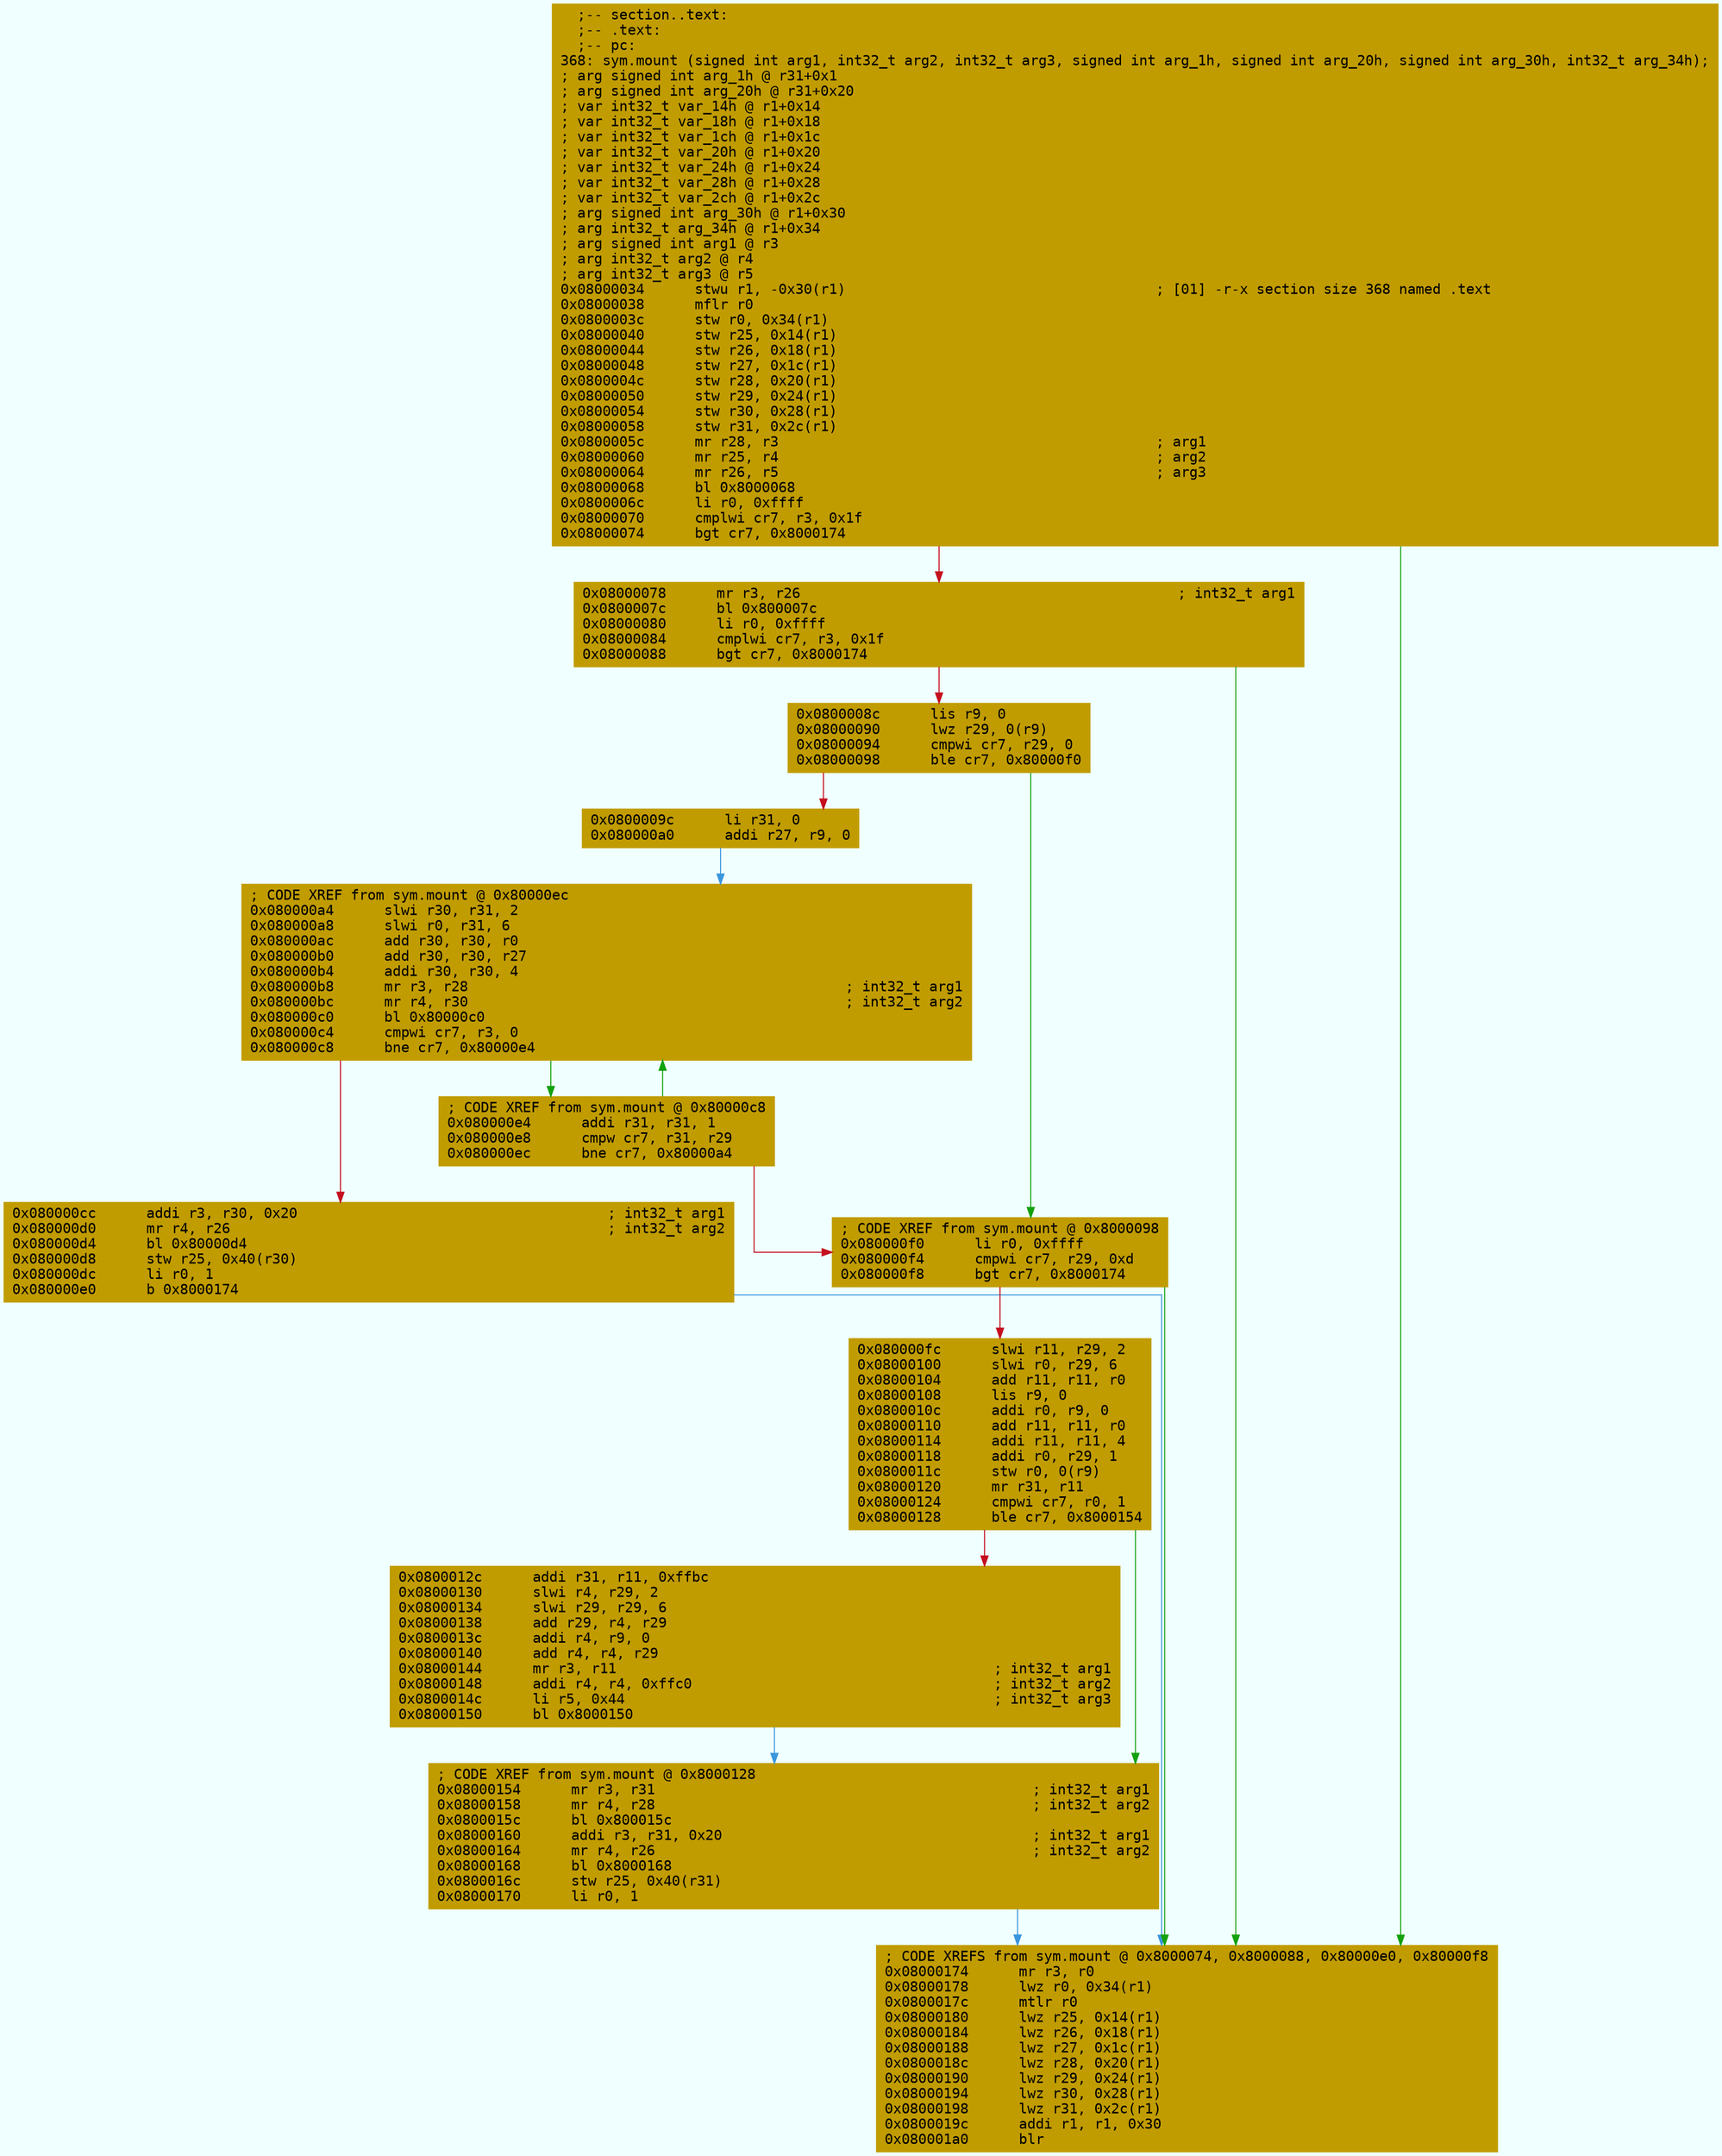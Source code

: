digraph code {
	graph [bgcolor=azure fontsize=8 fontname="Courier" splines="ortho"];
	node [fillcolor=gray style=filled shape=box];
	edge [arrowhead="normal"];
	"0x08000034" [URL="sym.mount/0x08000034", fillcolor="#c19c00",color="#c19c00", fontname="Courier",label="  ;-- section..text:\l  ;-- .text:\l  ;-- pc:\l368: sym.mount (signed int arg1, int32_t arg2, int32_t arg3, signed int arg_1h, signed int arg_20h, signed int arg_30h, int32_t arg_34h);\l; arg signed int arg_1h @ r31+0x1\l; arg signed int arg_20h @ r31+0x20\l; var int32_t var_14h @ r1+0x14\l; var int32_t var_18h @ r1+0x18\l; var int32_t var_1ch @ r1+0x1c\l; var int32_t var_20h @ r1+0x20\l; var int32_t var_24h @ r1+0x24\l; var int32_t var_28h @ r1+0x28\l; var int32_t var_2ch @ r1+0x2c\l; arg signed int arg_30h @ r1+0x30\l; arg int32_t arg_34h @ r1+0x34\l; arg signed int arg1 @ r3\l; arg int32_t arg2 @ r4\l; arg int32_t arg3 @ r5\l0x08000034      stwu r1, -0x30(r1)                                     ; [01] -r-x section size 368 named .text\l0x08000038      mflr r0\l0x0800003c      stw r0, 0x34(r1)\l0x08000040      stw r25, 0x14(r1)\l0x08000044      stw r26, 0x18(r1)\l0x08000048      stw r27, 0x1c(r1)\l0x0800004c      stw r28, 0x20(r1)\l0x08000050      stw r29, 0x24(r1)\l0x08000054      stw r30, 0x28(r1)\l0x08000058      stw r31, 0x2c(r1)\l0x0800005c      mr r28, r3                                             ; arg1\l0x08000060      mr r25, r4                                             ; arg2\l0x08000064      mr r26, r5                                             ; arg3\l0x08000068      bl 0x8000068\l0x0800006c      li r0, 0xffff\l0x08000070      cmplwi cr7, r3, 0x1f\l0x08000074      bgt cr7, 0x8000174\l"]
	"0x08000078" [URL="sym.mount/0x08000078", fillcolor="#c19c00",color="#c19c00", fontname="Courier",label="0x08000078      mr r3, r26                                             ; int32_t arg1\l0x0800007c      bl 0x800007c\l0x08000080      li r0, 0xffff\l0x08000084      cmplwi cr7, r3, 0x1f\l0x08000088      bgt cr7, 0x8000174\l"]
	"0x0800008c" [URL="sym.mount/0x0800008c", fillcolor="#c19c00",color="#c19c00", fontname="Courier",label="0x0800008c      lis r9, 0\l0x08000090      lwz r29, 0(r9)\l0x08000094      cmpwi cr7, r29, 0\l0x08000098      ble cr7, 0x80000f0\l"]
	"0x0800009c" [URL="sym.mount/0x0800009c", fillcolor="#c19c00",color="#c19c00", fontname="Courier",label="0x0800009c      li r31, 0\l0x080000a0      addi r27, r9, 0\l"]
	"0x080000a4" [URL="sym.mount/0x080000a4", fillcolor="#c19c00",color="#c19c00", fontname="Courier",label="; CODE XREF from sym.mount @ 0x80000ec\l0x080000a4      slwi r30, r31, 2\l0x080000a8      slwi r0, r31, 6\l0x080000ac      add r30, r30, r0\l0x080000b0      add r30, r30, r27\l0x080000b4      addi r30, r30, 4\l0x080000b8      mr r3, r28                                             ; int32_t arg1\l0x080000bc      mr r4, r30                                             ; int32_t arg2\l0x080000c0      bl 0x80000c0\l0x080000c4      cmpwi cr7, r3, 0\l0x080000c8      bne cr7, 0x80000e4\l"]
	"0x080000cc" [URL="sym.mount/0x080000cc", fillcolor="#c19c00",color="#c19c00", fontname="Courier",label="0x080000cc      addi r3, r30, 0x20                                     ; int32_t arg1\l0x080000d0      mr r4, r26                                             ; int32_t arg2\l0x080000d4      bl 0x80000d4\l0x080000d8      stw r25, 0x40(r30)\l0x080000dc      li r0, 1\l0x080000e0      b 0x8000174\l"]
	"0x080000e4" [URL="sym.mount/0x080000e4", fillcolor="#c19c00",color="#c19c00", fontname="Courier",label="; CODE XREF from sym.mount @ 0x80000c8\l0x080000e4      addi r31, r31, 1\l0x080000e8      cmpw cr7, r31, r29\l0x080000ec      bne cr7, 0x80000a4\l"]
	"0x080000f0" [URL="sym.mount/0x080000f0", fillcolor="#c19c00",color="#c19c00", fontname="Courier",label="; CODE XREF from sym.mount @ 0x8000098\l0x080000f0      li r0, 0xffff\l0x080000f4      cmpwi cr7, r29, 0xd\l0x080000f8      bgt cr7, 0x8000174\l"]
	"0x080000fc" [URL="sym.mount/0x080000fc", fillcolor="#c19c00",color="#c19c00", fontname="Courier",label="0x080000fc      slwi r11, r29, 2\l0x08000100      slwi r0, r29, 6\l0x08000104      add r11, r11, r0\l0x08000108      lis r9, 0\l0x0800010c      addi r0, r9, 0\l0x08000110      add r11, r11, r0\l0x08000114      addi r11, r11, 4\l0x08000118      addi r0, r29, 1\l0x0800011c      stw r0, 0(r9)\l0x08000120      mr r31, r11\l0x08000124      cmpwi cr7, r0, 1\l0x08000128      ble cr7, 0x8000154\l"]
	"0x0800012c" [URL="sym.mount/0x0800012c", fillcolor="#c19c00",color="#c19c00", fontname="Courier",label="0x0800012c      addi r31, r11, 0xffbc\l0x08000130      slwi r4, r29, 2\l0x08000134      slwi r29, r29, 6\l0x08000138      add r29, r4, r29\l0x0800013c      addi r4, r9, 0\l0x08000140      add r4, r4, r29\l0x08000144      mr r3, r11                                             ; int32_t arg1\l0x08000148      addi r4, r4, 0xffc0                                    ; int32_t arg2\l0x0800014c      li r5, 0x44                                            ; int32_t arg3\l0x08000150      bl 0x8000150\l"]
	"0x08000154" [URL="sym.mount/0x08000154", fillcolor="#c19c00",color="#c19c00", fontname="Courier",label="; CODE XREF from sym.mount @ 0x8000128\l0x08000154      mr r3, r31                                             ; int32_t arg1\l0x08000158      mr r4, r28                                             ; int32_t arg2\l0x0800015c      bl 0x800015c\l0x08000160      addi r3, r31, 0x20                                     ; int32_t arg1\l0x08000164      mr r4, r26                                             ; int32_t arg2\l0x08000168      bl 0x8000168\l0x0800016c      stw r25, 0x40(r31)\l0x08000170      li r0, 1\l"]
	"0x08000174" [URL="sym.mount/0x08000174", fillcolor="#c19c00",color="#c19c00", fontname="Courier",label="; CODE XREFS from sym.mount @ 0x8000074, 0x8000088, 0x80000e0, 0x80000f8\l0x08000174      mr r3, r0\l0x08000178      lwz r0, 0x34(r1)\l0x0800017c      mtlr r0\l0x08000180      lwz r25, 0x14(r1)\l0x08000184      lwz r26, 0x18(r1)\l0x08000188      lwz r27, 0x1c(r1)\l0x0800018c      lwz r28, 0x20(r1)\l0x08000190      lwz r29, 0x24(r1)\l0x08000194      lwz r30, 0x28(r1)\l0x08000198      lwz r31, 0x2c(r1)\l0x0800019c      addi r1, r1, 0x30\l0x080001a0      blr\l"]
        "0x08000034" -> "0x08000174" [color="#13a10e"];
        "0x08000034" -> "0x08000078" [color="#c50f1f"];
        "0x08000078" -> "0x08000174" [color="#13a10e"];
        "0x08000078" -> "0x0800008c" [color="#c50f1f"];
        "0x0800008c" -> "0x080000f0" [color="#13a10e"];
        "0x0800008c" -> "0x0800009c" [color="#c50f1f"];
        "0x0800009c" -> "0x080000a4" [color="#3a96dd"];
        "0x080000a4" -> "0x080000e4" [color="#13a10e"];
        "0x080000a4" -> "0x080000cc" [color="#c50f1f"];
        "0x080000cc" -> "0x08000174" [color="#3a96dd"];
        "0x080000e4" -> "0x080000a4" [color="#13a10e"];
        "0x080000e4" -> "0x080000f0" [color="#c50f1f"];
        "0x080000f0" -> "0x08000174" [color="#13a10e"];
        "0x080000f0" -> "0x080000fc" [color="#c50f1f"];
        "0x080000fc" -> "0x08000154" [color="#13a10e"];
        "0x080000fc" -> "0x0800012c" [color="#c50f1f"];
        "0x0800012c" -> "0x08000154" [color="#3a96dd"];
        "0x08000154" -> "0x08000174" [color="#3a96dd"];
}
